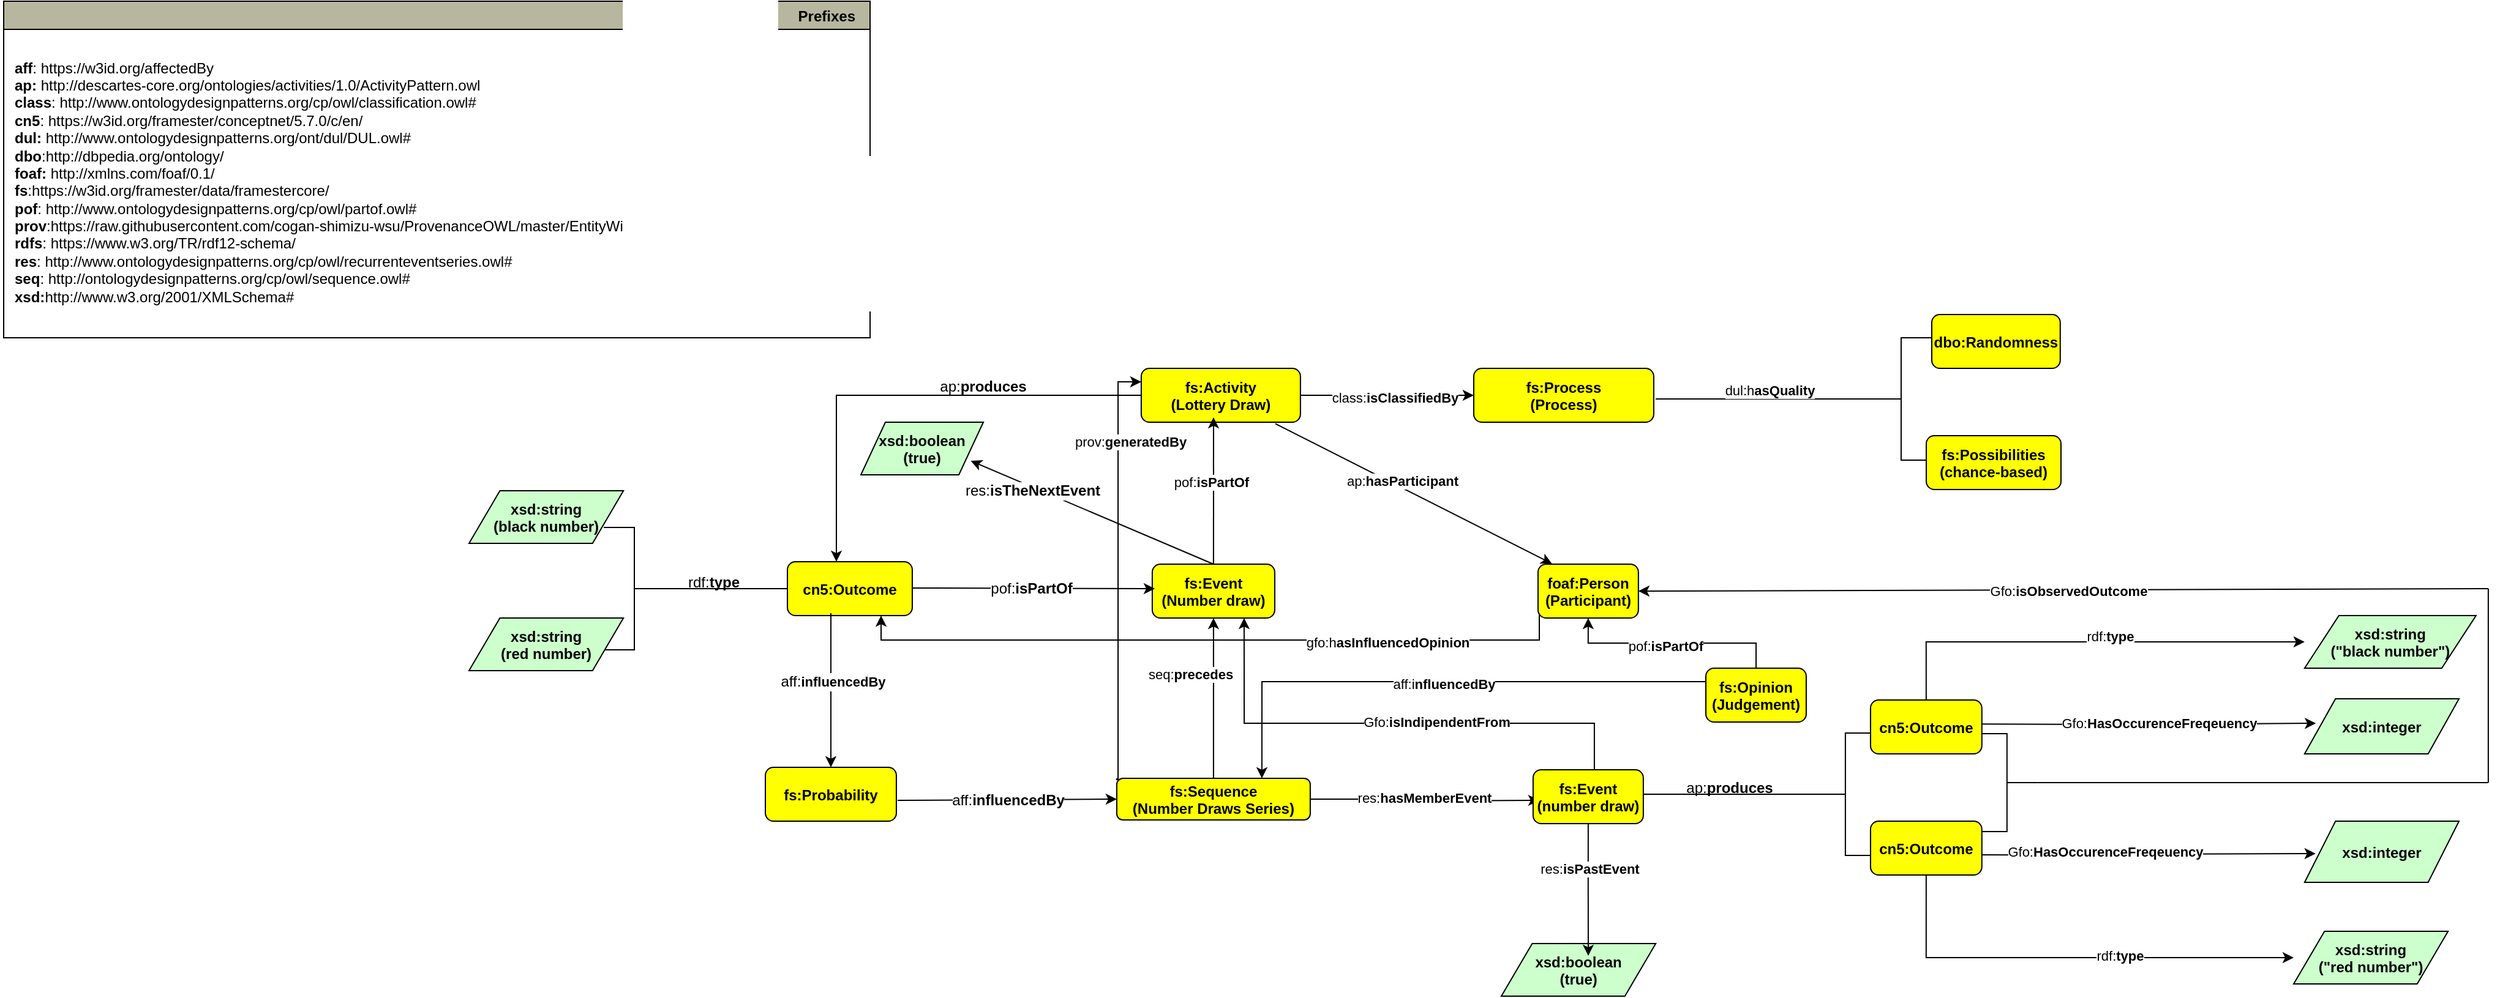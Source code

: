 <mxfile version="22.0.8" type="device">
  <diagram id="Zw8teMte6me5rYNHnaHX" name="Page-1">
    <mxGraphModel dx="1877" dy="581" grid="1" gridSize="10" guides="1" tooltips="1" connect="1" arrows="1" fold="1" page="1" pageScale="1" pageWidth="827" pageHeight="1169" math="0" shadow="0">
      <root>
        <mxCell id="0" />
        <mxCell id="1" parent="0" />
        <mxCell id="9CHXlj7oDI2Sfz7KYW_z-1" style="edgeStyle=orthogonalEdgeStyle;rounded=0;orthogonalLoop=1;jettySize=auto;html=1;" parent="1" source="9CHXlj7oDI2Sfz7KYW_z-42" target="9CHXlj7oDI2Sfz7KYW_z-9" edge="1">
          <mxGeometry relative="1" as="geometry">
            <mxPoint x="738.94" y="750" as="sourcePoint" />
          </mxGeometry>
        </mxCell>
        <mxCell id="9CHXlj7oDI2Sfz7KYW_z-2" value="class:&lt;b style=&quot;border-color: var(--border-color);&quot;&gt;isClassifiedBy&lt;/b&gt;" style="edgeLabel;html=1;align=center;verticalAlign=middle;resizable=0;points=[];" parent="9CHXlj7oDI2Sfz7KYW_z-1" vertex="1" connectable="0">
          <mxGeometry x="0.079" y="-2" relative="1" as="geometry">
            <mxPoint as="offset" />
          </mxGeometry>
        </mxCell>
        <mxCell id="9CHXlj7oDI2Sfz7KYW_z-3" value="fs:Event&#xa;(Number draw)" style="graphMlID=n4;shape=rect;rounded=1;arcsize=30;fillColor=#ffff00;strokeColor=#000000;strokeWidth=1.0;fontStyle=1" parent="1" vertex="1">
          <mxGeometry x="687.95" y="800" width="100" height="44" as="geometry" />
        </mxCell>
        <mxCell id="9CHXlj7oDI2Sfz7KYW_z-4" style="edgeStyle=orthogonalEdgeStyle;rounded=0;orthogonalLoop=1;jettySize=auto;html=1;exitX=0;exitY=0.5;exitDx=0;exitDy=0;entryX=0.75;entryY=1;entryDx=0;entryDy=0;" parent="1" source="9CHXlj7oDI2Sfz7KYW_z-8" target="9CHXlj7oDI2Sfz7KYW_z-37" edge="1">
          <mxGeometry relative="1" as="geometry">
            <mxPoint x="810" y="820" as="targetPoint" />
            <Array as="points">
              <mxPoint x="1004" y="862" />
              <mxPoint x="467" y="862" />
            </Array>
          </mxGeometry>
        </mxCell>
        <mxCell id="9CHXlj7oDI2Sfz7KYW_z-5" value="gfo:h&lt;b&gt;asInfluencedOpinion&lt;/b&gt;" style="edgeLabel;html=1;align=center;verticalAlign=middle;resizable=0;points=[];" parent="9CHXlj7oDI2Sfz7KYW_z-4" vertex="1" connectable="0">
          <mxGeometry x="0.079" y="2" relative="1" as="geometry">
            <mxPoint x="158" as="offset" />
          </mxGeometry>
        </mxCell>
        <mxCell id="9CHXlj7oDI2Sfz7KYW_z-8" value="foaf:Person&#xa;(Participant)" style="graphMlID=n4;shape=rect;rounded=1;arcsize=30;fillColor=#ffff00;strokeColor=#000000;strokeWidth=1.0;fontStyle=1" parent="1" vertex="1">
          <mxGeometry x="1002.96" y="800" width="81.968" height="44" as="geometry" />
        </mxCell>
        <mxCell id="9CHXlj7oDI2Sfz7KYW_z-9" value="fs:Process&#xa;(Process)" style="graphMlID=n4;shape=rect;rounded=1;arcsize=30;fillColor=#ffff00;strokeColor=#000000;strokeWidth=1.0;fontStyle=1" parent="1" vertex="1">
          <mxGeometry x="950.44" y="640" width="147.01" height="44" as="geometry" />
        </mxCell>
        <mxCell id="9CHXlj7oDI2Sfz7KYW_z-10" value="fs:Probability" style="graphMlID=n4;shape=rect;rounded=1;arcsize=30;fillColor=#ffff00;strokeColor=#000000;strokeWidth=1.0;fontStyle=1" parent="1" vertex="1">
          <mxGeometry x="372" y="966" width="106.97" height="44" as="geometry" />
        </mxCell>
        <mxCell id="9CHXlj7oDI2Sfz7KYW_z-13" style="edgeStyle=orthogonalEdgeStyle;rounded=0;orthogonalLoop=1;jettySize=auto;html=1;exitX=0.5;exitY=0;exitDx=0;exitDy=0;entryX=0.5;entryY=1;entryDx=0;entryDy=0;" parent="1" source="9CHXlj7oDI2Sfz7KYW_z-17" target="9CHXlj7oDI2Sfz7KYW_z-3" edge="1">
          <mxGeometry relative="1" as="geometry" />
        </mxCell>
        <mxCell id="9CHXlj7oDI2Sfz7KYW_z-14" value="seq:&lt;b&gt;precedes&lt;/b&gt;" style="edgeLabel;html=1;align=center;verticalAlign=middle;resizable=0;points=[];" parent="9CHXlj7oDI2Sfz7KYW_z-13" vertex="1" connectable="0">
          <mxGeometry x="0.049" y="3" relative="1" as="geometry">
            <mxPoint x="-16" y="-17" as="offset" />
          </mxGeometry>
        </mxCell>
        <mxCell id="9CHXlj7oDI2Sfz7KYW_z-15" style="edgeStyle=orthogonalEdgeStyle;rounded=0;orthogonalLoop=1;jettySize=auto;html=1;exitX=1;exitY=0.5;exitDx=0;exitDy=0;" parent="1" source="9CHXlj7oDI2Sfz7KYW_z-17" edge="1">
          <mxGeometry relative="1" as="geometry">
            <mxPoint x="1003.94" y="993.0" as="targetPoint" />
          </mxGeometry>
        </mxCell>
        <mxCell id="9CHXlj7oDI2Sfz7KYW_z-16" value="res:&lt;b style=&quot;border-color: var(--border-color);&quot;&gt;hasMemberEvent&lt;/b&gt;" style="edgeLabel;html=1;align=center;verticalAlign=middle;resizable=0;points=[];" parent="9CHXlj7oDI2Sfz7KYW_z-15" vertex="1" connectable="0">
          <mxGeometry x="-0.021" y="1" relative="1" as="geometry">
            <mxPoint as="offset" />
          </mxGeometry>
        </mxCell>
        <mxCell id="M7dF_7UTcZpXlqOXVH3X-3" style="edgeStyle=orthogonalEdgeStyle;rounded=0;orthogonalLoop=1;jettySize=auto;html=1;exitX=0;exitY=0;exitDx=0;exitDy=0;entryX=0;entryY=0.25;entryDx=0;entryDy=0;" parent="1" source="9CHXlj7oDI2Sfz7KYW_z-17" target="9CHXlj7oDI2Sfz7KYW_z-42" edge="1">
          <mxGeometry relative="1" as="geometry">
            <Array as="points">
              <mxPoint x="660" y="976" />
              <mxPoint x="660" y="651" />
            </Array>
          </mxGeometry>
        </mxCell>
        <mxCell id="M7dF_7UTcZpXlqOXVH3X-4" value="prov:&lt;b&gt;generatedBy&lt;/b&gt;" style="edgeLabel;html=1;align=center;verticalAlign=middle;resizable=0;points=[];" parent="M7dF_7UTcZpXlqOXVH3X-3" vertex="1" connectable="0">
          <mxGeometry x="0.237" y="1" relative="1" as="geometry">
            <mxPoint x="11" y="-64" as="offset" />
          </mxGeometry>
        </mxCell>
        <mxCell id="J0pF6A9lKTDRSyntQVaE-2" style="edgeStyle=orthogonalEdgeStyle;rounded=0;orthogonalLoop=1;jettySize=auto;html=1;exitX=0;exitY=0.25;exitDx=0;exitDy=0;entryX=0.75;entryY=0;entryDx=0;entryDy=0;" parent="1" source="J0pF6A9lKTDRSyntQVaE-1" target="9CHXlj7oDI2Sfz7KYW_z-17" edge="1">
          <mxGeometry relative="1" as="geometry" />
        </mxCell>
        <mxCell id="J0pF6A9lKTDRSyntQVaE-3" value="aff:i&lt;b&gt;nfluencedBy&lt;/b&gt;" style="edgeLabel;html=1;align=center;verticalAlign=middle;resizable=0;points=[];" parent="J0pF6A9lKTDRSyntQVaE-2" vertex="1" connectable="0">
          <mxGeometry x="-0.028" y="2" relative="1" as="geometry">
            <mxPoint as="offset" />
          </mxGeometry>
        </mxCell>
        <mxCell id="9CHXlj7oDI2Sfz7KYW_z-17" value="fs:Sequence&#xa;(Number Draws Series)" style="graphMlID=n4;shape=rect;rounded=1;arcsize=30;fillColor=#ffff00;strokeColor=#000000;strokeWidth=1.0;fontStyle=1" parent="1" vertex="1">
          <mxGeometry x="658.94" y="975" width="158.02" height="34" as="geometry" />
        </mxCell>
        <mxCell id="9CHXlj7oDI2Sfz7KYW_z-18" value="xsd:integer" style="graphMlID=n6;shape=parallelogram;fillColor=#ccffcc;strokeColor=#000000;strokeWidth=1.0;fontStyle=1" parent="1" vertex="1">
          <mxGeometry x="1628.94" y="1010" width="126.09" height="50" as="geometry" />
        </mxCell>
        <mxCell id="9CHXlj7oDI2Sfz7KYW_z-19" style="edgeStyle=orthogonalEdgeStyle;rounded=0;orthogonalLoop=1;jettySize=auto;html=1;exitX=0.5;exitY=0;exitDx=0;exitDy=0;entryX=0.75;entryY=1;entryDx=0;entryDy=0;" parent="1" target="9CHXlj7oDI2Sfz7KYW_z-3" edge="1">
          <mxGeometry relative="1" as="geometry">
            <Array as="points">
              <mxPoint x="1048.94" y="968" />
              <mxPoint x="1048.94" y="930" />
              <mxPoint x="762.94" y="930" />
            </Array>
            <mxPoint x="1044.925" y="968" as="sourcePoint" />
          </mxGeometry>
        </mxCell>
        <mxCell id="9CHXlj7oDI2Sfz7KYW_z-20" value="Gfo:&lt;b style=&quot;border-color: var(--border-color);&quot;&gt;isIndipendentFrom&lt;/b&gt;" style="edgeLabel;html=1;align=center;verticalAlign=middle;resizable=0;points=[];" parent="9CHXlj7oDI2Sfz7KYW_z-19" vertex="1" connectable="0">
          <mxGeometry x="-0.171" y="-1" relative="1" as="geometry">
            <mxPoint as="offset" />
          </mxGeometry>
        </mxCell>
        <mxCell id="9CHXlj7oDI2Sfz7KYW_z-22" value="xsd:integer" style="graphMlID=n6;shape=parallelogram;fillColor=#ccffcc;strokeColor=#000000;strokeWidth=1.0;fontStyle=1" parent="1" vertex="1">
          <mxGeometry x="1628.94" y="910" width="126.09" height="45" as="geometry" />
        </mxCell>
        <mxCell id="9CHXlj7oDI2Sfz7KYW_z-23" style="rounded=0;orthogonalLoop=1;jettySize=auto;html=1;exitX=0;exitY=0.5;exitDx=0;exitDy=0;exitPerimeter=0;edgeStyle=orthogonalEdgeStyle;strokeColor=none;" parent="1" source="9CHXlj7oDI2Sfz7KYW_z-48" edge="1">
          <mxGeometry relative="1" as="geometry">
            <mxPoint x="1248.94" y="980" as="targetPoint" />
          </mxGeometry>
        </mxCell>
        <mxCell id="9CHXlj7oDI2Sfz7KYW_z-24" value="" style="strokeWidth=1;html=1;shape=mxgraph.flowchart.annotation_2;align=left;labelPosition=right;pointerEvents=1;direction=west;" parent="1" vertex="1">
          <mxGeometry x="1360.91" y="938.5" width="50" height="80" as="geometry" />
        </mxCell>
        <mxCell id="9CHXlj7oDI2Sfz7KYW_z-25" value="" style="endArrow=none;html=1;rounded=0;strokeWidth=1;entryX=1;entryY=0.5;entryDx=0;entryDy=0;entryPerimeter=0;" parent="1" target="9CHXlj7oDI2Sfz7KYW_z-36" edge="1">
          <mxGeometry relative="1" as="geometry">
            <mxPoint x="1778.94" y="820" as="sourcePoint" />
            <mxPoint x="1778.94" y="976" as="targetPoint" />
          </mxGeometry>
        </mxCell>
        <mxCell id="9CHXlj7oDI2Sfz7KYW_z-26" value="" style="endArrow=classic;html=1;rounded=0;entryX=1;entryY=0.5;entryDx=0;entryDy=0;strokeWidth=1;" parent="1" target="9CHXlj7oDI2Sfz7KYW_z-8" edge="1">
          <mxGeometry width="50" height="50" relative="1" as="geometry">
            <mxPoint x="1778.94" y="820" as="sourcePoint" />
            <mxPoint x="1128.94" y="830" as="targetPoint" />
          </mxGeometry>
        </mxCell>
        <mxCell id="9CHXlj7oDI2Sfz7KYW_z-27" value="Gfo:&lt;b&gt;isO&lt;/b&gt;&lt;b style=&quot;border-color: var(--border-color);&quot;&gt;bservedOutcome&lt;/b&gt;" style="edgeLabel;html=1;align=center;verticalAlign=middle;resizable=0;points=[];" parent="9CHXlj7oDI2Sfz7KYW_z-26" vertex="1" connectable="0">
          <mxGeometry x="-0.012" y="1" relative="1" as="geometry">
            <mxPoint as="offset" />
          </mxGeometry>
        </mxCell>
        <mxCell id="9CHXlj7oDI2Sfz7KYW_z-28" value="Prefixes" style="graphMlID=n0;shape=swimlane;startSize=23;fillColor=#b7b69e;strokeColor=#000000;strokeWidth=1.0;align=right;spacingRight=10;fontStyle=1" parent="1" vertex="1">
          <mxGeometry x="-250" y="340" width="707.5" height="275" as="geometry" />
        </mxCell>
        <mxCell id="9CHXlj7oDI2Sfz7KYW_z-29" value="&lt;div style=&quot;text-align: left;&quot;&gt;&lt;b&gt;aff&lt;/b&gt;:&amp;nbsp;https://w3id.org/affectedBy&lt;/div&gt;&lt;div style=&quot;text-align: left;&quot;&gt;&lt;b&gt;ap:&amp;nbsp;&lt;/b&gt;http://descartes-core.org/ontologies/activities/1.0/ActivityPattern.owl&lt;/div&gt;&lt;div style=&quot;text-align: left;&quot;&gt;&lt;b style=&quot;font-weight: bold; background-color: initial;&quot;&gt;class&lt;/b&gt;&lt;span style=&quot;font-weight: normal; background-color: initial;&quot;&gt;: http://www.ontologydesignpatterns.org/cp/owl/classification.owl#&lt;/span&gt;&lt;/div&gt;&lt;div style=&quot;text-align: left;&quot;&gt;&lt;span style=&quot;background-color: initial;&quot;&gt;&lt;b&gt;cn5&lt;/b&gt;&lt;/span&gt;&lt;span style=&quot;font-weight: normal; background-color: initial;&quot;&gt;:&amp;nbsp;&lt;/span&gt;&lt;span style=&quot;background-color: initial;&quot;&gt;https:​/​/​w3id.​org/​framester/​conceptnet/​5.​7.​0/​c/​en/​&lt;/span&gt;&lt;/div&gt;&lt;div style=&quot;text-align: left;&quot;&gt;&lt;span style=&quot;background-color: initial;&quot;&gt;&lt;b&gt;dul:&lt;/b&gt;&lt;/span&gt;&lt;span style=&quot;font-weight: normal; background-color: initial;&quot;&gt;&amp;nbsp;&lt;/span&gt;&lt;span style=&quot;background-color: initial;&quot;&gt;http://www.ontologydesignpatterns.org/ont/dul/DUL.owl#&lt;/span&gt;&lt;/div&gt;&lt;div style=&quot;text-align: left;&quot;&gt;&lt;span style=&quot;background-color: initial;&quot;&gt;&lt;b&gt;dbo&lt;/b&gt;:&lt;/span&gt;&lt;span style=&quot;background-color: initial;&quot;&gt;http://dbpedia.org/ontology/&lt;/span&gt;&lt;/div&gt;&lt;div style=&quot;text-align: left;&quot;&gt;&lt;span style=&quot;background-color: initial;&quot;&gt;&lt;b&gt;foaf:&amp;nbsp;&lt;/b&gt;&lt;/span&gt;&lt;span style=&quot;background-color: initial;&quot;&gt;http://xmlns.com/foaf/0.1/&lt;/span&gt;&lt;/div&gt;&lt;div style=&quot;text-align: left;&quot;&gt;&lt;span style=&quot;background-color: initial;&quot;&gt;&lt;b&gt;fs&lt;/b&gt;:&lt;/span&gt;&lt;span style=&quot;background-color: initial; text-align: center;&quot;&gt;https://w3id.org/framester/data/framestercore/&lt;/span&gt;&lt;/div&gt;&lt;div style=&quot;text-align: left;&quot;&gt;&lt;span style=&quot;background-color: initial;&quot;&gt;&lt;b&gt;pof&lt;/b&gt;:&amp;nbsp;&lt;/span&gt;&lt;span style=&quot;background-color: initial;&quot;&gt;http://www.ontologydesignpatterns.org/cp/owl/partof.owl#&lt;/span&gt;&lt;/div&gt;&lt;div style=&quot;text-align: left;&quot;&gt;&lt;span style=&quot;background-color: initial;&quot;&gt;&lt;b&gt;prov&lt;/b&gt;:&lt;/span&gt;&lt;span style=&quot;background-color: initial;&quot;&gt;https://raw.githubusercontent.com/cogan-shimizu-wsu/ProvenanceOWL/master/EntityWithProvenanceOntologyPattern.owl#&amp;nbsp;&lt;/span&gt;&lt;/div&gt;&lt;div style=&quot;text-align: left;&quot;&gt;&lt;span style=&quot;background-color: initial;&quot;&gt;&lt;b&gt;rdfs&lt;/b&gt;:&amp;nbsp;&lt;/span&gt;&lt;span style=&quot;background-color: initial;&quot;&gt;https://www.w3.org/TR/rdf12-schema/&lt;/span&gt;&lt;/div&gt;&lt;div style=&quot;text-align: left;&quot;&gt;&lt;span style=&quot;background-color: initial;&quot;&gt;&lt;b&gt;res&lt;/b&gt;:&amp;nbsp;&lt;/span&gt;&lt;span style=&quot;background-color: initial;&quot;&gt;http://www.ontologydesignpatterns.org/cp/owl/recurrenteventseries.owl#&amp;nbsp;&lt;/span&gt;&lt;/div&gt;&lt;div style=&quot;text-align: left;&quot;&gt;&lt;span style=&quot;background-color: initial;&quot;&gt;&lt;b&gt;seq&lt;/b&gt;:&amp;nbsp;&lt;/span&gt;&lt;span style=&quot;background-color: initial;&quot;&gt;http://ontologydesignpatterns.org/cp/owl/sequence.owl#&lt;/span&gt;&lt;/div&gt;&lt;div style=&quot;text-align: left;&quot;&gt;&lt;span style=&quot;background-color: initial;&quot;&gt;&lt;b&gt;xsd:&lt;/b&gt;&lt;/span&gt;&lt;span style=&quot;background-color: initial;&quot;&gt;http://www.w3.org/2001/XMLSchema#&lt;/span&gt;&lt;/div&gt;&lt;div style=&quot;text-align: left;&quot;&gt;&lt;b style=&quot;background-color: initial;&quot;&gt;&lt;br&gt;&lt;/b&gt;&lt;/div&gt;" style="text;html=1;align=center;verticalAlign=middle;resizable=0;points=[];autosize=1;strokeColor=none;fillColor=none;" parent="9CHXlj7oDI2Sfz7KYW_z-28" vertex="1">
          <mxGeometry x="-2.5" y="40" width="710" height="230" as="geometry" />
        </mxCell>
        <mxCell id="9CHXlj7oDI2Sfz7KYW_z-30" style="edgeStyle=orthogonalEdgeStyle;rounded=0;orthogonalLoop=1;jettySize=auto;html=1;exitX=1;exitY=0.5;exitDx=0;exitDy=0;entryX=0.073;entryY=0.498;entryDx=0;entryDy=0;entryPerimeter=0;" parent="1" edge="1">
          <mxGeometry relative="1" as="geometry">
            <mxPoint x="1360.908" y="930.6" as="sourcePoint" />
            <mxPoint x="1638.145" y="930.01" as="targetPoint" />
          </mxGeometry>
        </mxCell>
        <mxCell id="9CHXlj7oDI2Sfz7KYW_z-31" value="Gfo:&lt;b style=&quot;border-color: var(--border-color);&quot;&gt;HasOccurenceFreqeuency&lt;/b&gt;" style="edgeLabel;html=1;align=center;verticalAlign=middle;resizable=0;points=[];" parent="9CHXlj7oDI2Sfz7KYW_z-30" vertex="1" connectable="0">
          <mxGeometry x="-0.248" y="2" relative="1" as="geometry">
            <mxPoint x="44" y="1" as="offset" />
          </mxGeometry>
        </mxCell>
        <mxCell id="9CHXlj7oDI2Sfz7KYW_z-34" style="edgeStyle=orthogonalEdgeStyle;rounded=0;orthogonalLoop=1;jettySize=auto;html=1;exitX=1;exitY=0.5;exitDx=0;exitDy=0;entryX=0.073;entryY=0.498;entryDx=0;entryDy=0;entryPerimeter=0;" parent="1" edge="1">
          <mxGeometry relative="1" as="geometry">
            <mxPoint x="1360.91" y="1037.5" as="sourcePoint" />
            <mxPoint x="1637.91" y="1036.5" as="targetPoint" />
          </mxGeometry>
        </mxCell>
        <mxCell id="9CHXlj7oDI2Sfz7KYW_z-35" value="Gfo:&lt;b style=&quot;border-color: var(--border-color);&quot;&gt;HasOccurenceFreqeuency&lt;/b&gt;" style="edgeLabel;html=1;align=center;verticalAlign=middle;resizable=0;points=[];" parent="9CHXlj7oDI2Sfz7KYW_z-34" vertex="1" connectable="0">
          <mxGeometry x="-0.248" y="2" relative="1" as="geometry">
            <mxPoint y="-1" as="offset" />
          </mxGeometry>
        </mxCell>
        <mxCell id="9CHXlj7oDI2Sfz7KYW_z-36" value="" style="line;strokeWidth=1;html=1;" parent="1" vertex="1">
          <mxGeometry x="1410.91" y="973.5" width="368.03" height="10" as="geometry" />
        </mxCell>
        <mxCell id="9CHXlj7oDI2Sfz7KYW_z-37" value="cn5:Outcome" style="graphMlID=n4;shape=rect;rounded=1;arcsize=30;fillColor=#ffff00;strokeColor=#000000;strokeWidth=1.0;fontStyle=1" parent="1" vertex="1">
          <mxGeometry x="390" y="798" width="101.97" height="44" as="geometry" />
        </mxCell>
        <mxCell id="9CHXlj7oDI2Sfz7KYW_z-39" value="" style="strokeWidth=1;html=1;shape=mxgraph.flowchart.annotation_2;align=left;labelPosition=right;pointerEvents=1;direction=west;" parent="1" vertex="1">
          <mxGeometry x="240" y="770" width="50" height="100" as="geometry" />
        </mxCell>
        <mxCell id="9CHXlj7oDI2Sfz7KYW_z-41" value="ap:&lt;b&gt;produces&lt;/b&gt;" style="text;html=1;strokeColor=none;fillColor=none;align=center;verticalAlign=middle;whiteSpace=wrap;rounded=0;" parent="1" vertex="1">
          <mxGeometry x="520" y="640" width="60" height="30" as="geometry" />
        </mxCell>
        <mxCell id="joAxUdwlwtSYphTkRd9--6" style="edgeStyle=orthogonalEdgeStyle;rounded=0;orthogonalLoop=1;jettySize=auto;html=1;exitX=0;exitY=0.5;exitDx=0;exitDy=0;entryX=0.75;entryY=0;entryDx=0;entryDy=0;" parent="1" source="9CHXlj7oDI2Sfz7KYW_z-42" edge="1">
          <mxGeometry relative="1" as="geometry">
            <mxPoint x="642.46" y="662" as="sourcePoint" />
            <mxPoint x="429.997" y="798" as="targetPoint" />
            <Array as="points">
              <mxPoint x="430" y="662" />
            </Array>
          </mxGeometry>
        </mxCell>
        <mxCell id="9CHXlj7oDI2Sfz7KYW_z-42" value="fs:Activity&#xa;(Lottery Draw)" style="graphMlID=n4;shape=rect;rounded=1;arcsize=30;fillColor=#ffff00;strokeColor=#000000;strokeWidth=1.0;fontStyle=1" parent="1" vertex="1">
          <mxGeometry x="678.94" y="640" width="130" height="44" as="geometry" />
        </mxCell>
        <mxCell id="9CHXlj7oDI2Sfz7KYW_z-43" style="edgeStyle=orthogonalEdgeStyle;rounded=0;orthogonalLoop=1;jettySize=auto;html=1;exitX=0.5;exitY=0;exitDx=0;exitDy=0;entryX=0.454;entryY=0.909;entryDx=0;entryDy=0;entryPerimeter=0;" parent="1" source="9CHXlj7oDI2Sfz7KYW_z-3" target="9CHXlj7oDI2Sfz7KYW_z-42" edge="1">
          <mxGeometry relative="1" as="geometry" />
        </mxCell>
        <mxCell id="9CHXlj7oDI2Sfz7KYW_z-44" value="pof:&lt;b&gt;isPartOf&lt;/b&gt;" style="edgeLabel;html=1;align=center;verticalAlign=middle;resizable=0;points=[];" parent="9CHXlj7oDI2Sfz7KYW_z-43" vertex="1" connectable="0">
          <mxGeometry x="0.113" y="2" relative="1" as="geometry">
            <mxPoint as="offset" />
          </mxGeometry>
        </mxCell>
        <mxCell id="9CHXlj7oDI2Sfz7KYW_z-45" value="" style="endArrow=classic;html=1;textDirection=ltr;rounded=0;exitX=0.348;exitY=0.955;exitDx=0;exitDy=0;exitPerimeter=0;" parent="1" source="9CHXlj7oDI2Sfz7KYW_z-37" target="9CHXlj7oDI2Sfz7KYW_z-10" edge="1">
          <mxGeometry width="50" height="50" relative="1" as="geometry">
            <mxPoint x="646.89" y="850" as="sourcePoint" />
            <mxPoint x="478.94" y="960" as="targetPoint" />
          </mxGeometry>
        </mxCell>
        <mxCell id="9CHXlj7oDI2Sfz7KYW_z-46" value="aff:&lt;span style=&quot;font-size: 11px;&quot;&gt;&lt;b&gt;influencedBy&lt;/b&gt;&lt;/span&gt;" style="text;html=1;align=center;verticalAlign=middle;resizable=0;points=[];labelBackgroundColor=#ffffff;rotation=0;" parent="9CHXlj7oDI2Sfz7KYW_z-45" vertex="1" connectable="0">
          <mxGeometry x="-0.221" relative="1" as="geometry">
            <mxPoint x="1" y="7" as="offset" />
          </mxGeometry>
        </mxCell>
        <mxCell id="9CHXlj7oDI2Sfz7KYW_z-47" value="" style="rounded=0;orthogonalLoop=1;jettySize=auto;html=1;exitX=0;exitY=0.5;exitDx=0;exitDy=0;exitPerimeter=0;edgeStyle=orthogonalEdgeStyle;strokeColor=none;" parent="1" source="9CHXlj7oDI2Sfz7KYW_z-60" target="9CHXlj7oDI2Sfz7KYW_z-48" edge="1">
          <mxGeometry relative="1" as="geometry">
            <mxPoint x="1248.94" y="980" as="targetPoint" />
            <mxPoint x="1410.94" y="979" as="sourcePoint" />
          </mxGeometry>
        </mxCell>
        <mxCell id="9CHXlj7oDI2Sfz7KYW_z-48" value="" style="strokeWidth=1;html=1;shape=mxgraph.flowchart.annotation_2;align=left;labelPosition=right;pointerEvents=1;direction=east;" parent="1" vertex="1">
          <mxGeometry x="1228.94" y="938" width="50" height="100" as="geometry" />
        </mxCell>
        <mxCell id="9CHXlj7oDI2Sfz7KYW_z-49" value="" style="line;strokeWidth=1;html=1;" parent="1" vertex="1">
          <mxGeometry x="1085.94" y="978" width="145.51" height="20" as="geometry" />
        </mxCell>
        <mxCell id="9CHXlj7oDI2Sfz7KYW_z-50" value="ap:&lt;b style=&quot;border-color: var(--border-color);&quot;&gt;produces&lt;/b&gt;" style="text;html=1;align=center;verticalAlign=middle;resizable=0;points=[];autosize=1;strokeColor=none;fillColor=none;" parent="1" vertex="1">
          <mxGeometry x="1113.94" y="968" width="90" height="30" as="geometry" />
        </mxCell>
        <mxCell id="9CHXlj7oDI2Sfz7KYW_z-51" value="" style="endArrow=classic;html=1;textDirection=ltr;rounded=0;entryX=0.139;entryY=-0.009;entryDx=0;entryDy=0;entryPerimeter=0;exitX=0.842;exitY=1.027;exitDx=0;exitDy=0;exitPerimeter=0;" parent="1" source="9CHXlj7oDI2Sfz7KYW_z-42" target="9CHXlj7oDI2Sfz7KYW_z-8" edge="1">
          <mxGeometry width="50" height="50" relative="1" as="geometry">
            <mxPoint x="788.94" y="700" as="sourcePoint" />
            <mxPoint x="936.89" y="700" as="targetPoint" />
          </mxGeometry>
        </mxCell>
        <mxCell id="9CHXlj7oDI2Sfz7KYW_z-52" value="ap:&lt;b&gt;hasParticipant&lt;/b&gt;" style="edgeLabel;html=1;align=center;verticalAlign=middle;resizable=0;points=[];" parent="9CHXlj7oDI2Sfz7KYW_z-51" vertex="1" connectable="0">
          <mxGeometry x="-0.107" y="5" relative="1" as="geometry">
            <mxPoint as="offset" />
          </mxGeometry>
        </mxCell>
        <mxCell id="RzpL3l_7pE4UGMKXfCOK-16" style="edgeStyle=orthogonalEdgeStyle;rounded=0;orthogonalLoop=1;jettySize=auto;html=1;exitX=0.5;exitY=0;exitDx=0;exitDy=0;entryX=0;entryY=0.5;entryDx=0;entryDy=0;" parent="1" source="9CHXlj7oDI2Sfz7KYW_z-59" target="RzpL3l_7pE4UGMKXfCOK-15" edge="1">
          <mxGeometry relative="1" as="geometry" />
        </mxCell>
        <mxCell id="RzpL3l_7pE4UGMKXfCOK-19" value="rdf:&lt;b&gt;type&lt;/b&gt;" style="edgeLabel;html=1;align=center;verticalAlign=middle;resizable=0;points=[];" parent="RzpL3l_7pE4UGMKXfCOK-16" vertex="1" connectable="0">
          <mxGeometry x="0.114" y="1" relative="1" as="geometry">
            <mxPoint x="-1" y="-4" as="offset" />
          </mxGeometry>
        </mxCell>
        <mxCell id="9CHXlj7oDI2Sfz7KYW_z-59" value="cn5:Outcome" style="graphMlID=n4;shape=rect;rounded=1;arcsize=30;fillColor=#ffff00;strokeColor=#000000;strokeWidth=1.0;fontStyle=1" parent="1" vertex="1">
          <mxGeometry x="1274.47" y="911" width="90.91" height="44" as="geometry" />
        </mxCell>
        <mxCell id="9CHXlj7oDI2Sfz7KYW_z-61" value="" style="rounded=0;orthogonalLoop=1;jettySize=auto;html=1;exitX=0;exitY=0.5;exitDx=0;exitDy=0;exitPerimeter=0;edgeStyle=orthogonalEdgeStyle;strokeColor=none;" parent="1" source="9CHXlj7oDI2Sfz7KYW_z-24" target="9CHXlj7oDI2Sfz7KYW_z-60" edge="1">
          <mxGeometry relative="1" as="geometry">
            <mxPoint x="1279" y="988" as="targetPoint" />
            <mxPoint x="1411" y="979" as="sourcePoint" />
          </mxGeometry>
        </mxCell>
        <mxCell id="RzpL3l_7pE4UGMKXfCOK-24" style="edgeStyle=orthogonalEdgeStyle;rounded=0;orthogonalLoop=1;jettySize=auto;html=1;exitX=0.5;exitY=1;exitDx=0;exitDy=0;entryX=0;entryY=0.5;entryDx=0;entryDy=0;" parent="1" source="9CHXlj7oDI2Sfz7KYW_z-60" target="RzpL3l_7pE4UGMKXfCOK-23" edge="1">
          <mxGeometry relative="1" as="geometry" />
        </mxCell>
        <mxCell id="RzpL3l_7pE4UGMKXfCOK-25" value="rdf:&lt;b&gt;type&lt;/b&gt;" style="edgeLabel;html=1;align=center;verticalAlign=middle;resizable=0;points=[];" parent="RzpL3l_7pE4UGMKXfCOK-24" vertex="1" connectable="0">
          <mxGeometry x="0.223" y="2" relative="1" as="geometry">
            <mxPoint as="offset" />
          </mxGeometry>
        </mxCell>
        <mxCell id="9CHXlj7oDI2Sfz7KYW_z-60" value="cn5:Outcome" style="graphMlID=n4;shape=rect;rounded=1;arcsize=30;fillColor=#ffff00;strokeColor=#000000;strokeWidth=1.0;fontStyle=1" parent="1" vertex="1">
          <mxGeometry x="1274.47" y="1010" width="90.91" height="44" as="geometry" />
        </mxCell>
        <mxCell id="9CHXlj7oDI2Sfz7KYW_z-63" value="fs:Event&#xa;(number draw)" style="graphMlID=n4;shape=rect;rounded=1;arcsize=30;fillColor=#ffff00;strokeColor=#000000;strokeWidth=1.0;fontStyle=1" parent="1" vertex="1">
          <mxGeometry x="998.94" y="968" width="90" height="44" as="geometry" />
        </mxCell>
        <mxCell id="9CHXlj7oDI2Sfz7KYW_z-68" value="" style="endArrow=classic;html=1;textDirection=ltr;rounded=0;entryX=0;entryY=0.5;entryDx=0;entryDy=0;" parent="1" target="9CHXlj7oDI2Sfz7KYW_z-17" edge="1">
          <mxGeometry width="50" height="50" relative="1" as="geometry">
            <mxPoint x="480" y="993" as="sourcePoint" />
            <mxPoint x="640" y="990" as="targetPoint" />
          </mxGeometry>
        </mxCell>
        <mxCell id="9CHXlj7oDI2Sfz7KYW_z-69" value="aff:&lt;b&gt;influencedBy&lt;/b&gt;" style="text;html=1;align=center;verticalAlign=middle;resizable=0;points=[];labelBackgroundColor=#ffffff;rotation=0;" parent="9CHXlj7oDI2Sfz7KYW_z-68" vertex="1" connectable="0">
          <mxGeometry x="-0.221" relative="1" as="geometry">
            <mxPoint x="19.95" as="offset" />
          </mxGeometry>
        </mxCell>
        <mxCell id="RzpL3l_7pE4UGMKXfCOK-11" value="" style="line;strokeWidth=1;html=1;" parent="1" vertex="1">
          <mxGeometry x="290" y="815" width="100" height="10" as="geometry" />
        </mxCell>
        <mxCell id="RzpL3l_7pE4UGMKXfCOK-12" value="rdf:&lt;b&gt;type&lt;/b&gt;" style="text;html=1;strokeColor=none;fillColor=none;align=center;verticalAlign=middle;whiteSpace=wrap;rounded=0;" parent="1" vertex="1">
          <mxGeometry x="300" y="800" width="60" height="30" as="geometry" />
        </mxCell>
        <mxCell id="RzpL3l_7pE4UGMKXfCOK-13" value="xsd:string&#xa;(black number)" style="graphMlID=n6;shape=parallelogram;fillColor=#ccffcc;strokeColor=#000000;strokeWidth=1.0;fontStyle=1" parent="1" vertex="1">
          <mxGeometry x="130" y="740" width="126.095" height="43" as="geometry" />
        </mxCell>
        <mxCell id="RzpL3l_7pE4UGMKXfCOK-14" value="xsd:string&#xa;(red number)" style="graphMlID=n6;shape=parallelogram;fillColor=#ccffcc;strokeColor=#000000;strokeWidth=1.0;fontStyle=1" parent="1" vertex="1">
          <mxGeometry x="130" y="844" width="126.095" height="43" as="geometry" />
        </mxCell>
        <mxCell id="RzpL3l_7pE4UGMKXfCOK-15" value="xsd:string&#xa;(&quot;black number&quot;)" style="graphMlID=n6;shape=parallelogram;fillColor=#ccffcc;strokeColor=#000000;strokeWidth=1.0;fontStyle=1" parent="1" vertex="1">
          <mxGeometry x="1628.94" y="842" width="140" height="43" as="geometry" />
        </mxCell>
        <mxCell id="RzpL3l_7pE4UGMKXfCOK-23" value="xsd:string&#xa;(&quot;red number&quot;)" style="graphMlID=n6;shape=parallelogram;fillColor=#ccffcc;strokeColor=#000000;strokeWidth=1.0;fontStyle=1" parent="1" vertex="1">
          <mxGeometry x="1620" y="1100" width="126.095" height="43" as="geometry" />
        </mxCell>
        <mxCell id="joAxUdwlwtSYphTkRd9--4" style="edgeStyle=orthogonalEdgeStyle;rounded=0;orthogonalLoop=1;jettySize=auto;html=1;exitX=0.5;exitY=0;exitDx=0;exitDy=0;entryX=0.5;entryY=1;entryDx=0;entryDy=0;" parent="1" source="J0pF6A9lKTDRSyntQVaE-1" target="9CHXlj7oDI2Sfz7KYW_z-8" edge="1">
          <mxGeometry relative="1" as="geometry" />
        </mxCell>
        <mxCell id="joAxUdwlwtSYphTkRd9--5" value="pof:&lt;b style=&quot;border-color: var(--border-color);&quot;&gt;isPartOf&lt;/b&gt;" style="edgeLabel;html=1;align=center;verticalAlign=middle;resizable=0;points=[];" parent="joAxUdwlwtSYphTkRd9--4" vertex="1" connectable="0">
          <mxGeometry x="0.059" y="2" relative="1" as="geometry">
            <mxPoint as="offset" />
          </mxGeometry>
        </mxCell>
        <mxCell id="J0pF6A9lKTDRSyntQVaE-1" value="fs:Opinion&#xa;(Judgement)" style="graphMlID=n4;shape=rect;rounded=1;arcsize=30;fillColor=#ffff00;strokeColor=#000000;strokeWidth=1.0;fontStyle=1" parent="1" vertex="1">
          <mxGeometry x="1140" y="885" width="81.968" height="44" as="geometry" />
        </mxCell>
        <mxCell id="joAxUdwlwtSYphTkRd9--10" value="" style="endArrow=classic;html=1;textDirection=ltr;rounded=0;" parent="1" edge="1">
          <mxGeometry width="50" height="50" relative="1" as="geometry">
            <mxPoint x="491.97" y="819.5" as="sourcePoint" />
            <mxPoint x="690" y="820" as="targetPoint" />
          </mxGeometry>
        </mxCell>
        <mxCell id="joAxUdwlwtSYphTkRd9--11" value="pof:&lt;b&gt;isPartOf&lt;/b&gt;" style="text;html=1;align=center;verticalAlign=middle;resizable=0;points=[];labelBackgroundColor=#ffffff;rotation=0;" parent="joAxUdwlwtSYphTkRd9--10" vertex="1" connectable="0">
          <mxGeometry x="-0.221" relative="1" as="geometry">
            <mxPoint x="19.95" as="offset" />
          </mxGeometry>
        </mxCell>
        <mxCell id="9NzTIGKb-yHZweiVL87Q-2" value="" style="strokeWidth=1;html=1;shape=mxgraph.flowchart.annotation_2;align=left;labelPosition=right;pointerEvents=1;" parent="1" vertex="1">
          <mxGeometry x="1274.47" y="615" width="50" height="100" as="geometry" />
        </mxCell>
        <mxCell id="9NzTIGKb-yHZweiVL87Q-3" value="dbo:Randomness" style="graphMlID=n4;shape=rect;rounded=1;arcsize=30;fillColor=#ffff00;strokeColor=#000000;strokeWidth=1.0;fontStyle=1" parent="1" vertex="1">
          <mxGeometry x="1324.47" y="596" width="104.93" height="44" as="geometry" />
        </mxCell>
        <mxCell id="9NzTIGKb-yHZweiVL87Q-4" value="" style="line;strokeWidth=1;html=1;" parent="1" vertex="1">
          <mxGeometry x="1099" y="635" width="191" height="60" as="geometry" />
        </mxCell>
        <mxCell id="9NzTIGKb-yHZweiVL87Q-6" value="dul:h&lt;b style=&quot;border-color: var(--border-color);&quot;&gt;asQuality&lt;/b&gt;" style="edgeLabel;html=1;align=center;verticalAlign=middle;resizable=0;points=[];" parent="1" vertex="1" connectable="0">
          <mxGeometry x="1170" y="655" as="geometry">
            <mxPoint x="22" y="3" as="offset" />
          </mxGeometry>
        </mxCell>
        <mxCell id="9NzTIGKb-yHZweiVL87Q-7" value="fs:Possibilities&#xa;(chance-based)" style="graphMlID=n4;shape=rect;rounded=1;arcsize=30;fillColor=#ffff00;strokeColor=#000000;strokeWidth=1.0;fontStyle=1" parent="1" vertex="1">
          <mxGeometry x="1320" y="695" width="110" height="44" as="geometry" />
        </mxCell>
        <mxCell id="9NzTIGKb-yHZweiVL87Q-10" value="xsd:boolean&#xa;(true)" style="graphMlID=n6;shape=parallelogram;fillColor=#ccffcc;strokeColor=#000000;strokeWidth=1.0;fontStyle=1" parent="1" vertex="1">
          <mxGeometry x="450" y="684" width="100" height="43" as="geometry" />
        </mxCell>
        <mxCell id="9NzTIGKb-yHZweiVL87Q-13" value="" style="endArrow=classic;html=1;textDirection=ltr;rounded=0;entryX=0.898;entryY=0.735;entryDx=0;entryDy=0;exitX=0.5;exitY=0;exitDx=0;exitDy=0;entryPerimeter=0;" parent="1" source="9CHXlj7oDI2Sfz7KYW_z-3" target="9NzTIGKb-yHZweiVL87Q-10" edge="1">
          <mxGeometry width="50" height="50" relative="1" as="geometry">
            <mxPoint x="610" y="800" as="sourcePoint" />
            <mxPoint x="737.95" y="770" as="targetPoint" />
          </mxGeometry>
        </mxCell>
        <mxCell id="9NzTIGKb-yHZweiVL87Q-14" value="res:&lt;b&gt;isTheNextEvent&lt;/b&gt;" style="text;html=1;align=center;verticalAlign=middle;resizable=0;points=[];labelBackgroundColor=#ffffff;rotation=0;" parent="9NzTIGKb-yHZweiVL87Q-13" vertex="1" connectable="0">
          <mxGeometry x="-0.221" relative="1" as="geometry">
            <mxPoint x="-71" y="-27" as="offset" />
          </mxGeometry>
        </mxCell>
        <mxCell id="OWTpK2EfcZK1wVOOlTRi-2" value="xsd:boolean&#xa;(true)" style="graphMlID=n6;shape=parallelogram;fillColor=#ccffcc;strokeColor=#000000;strokeWidth=1.0;fontStyle=1" vertex="1" parent="1">
          <mxGeometry x="973" y="1110" width="126.095" height="43" as="geometry" />
        </mxCell>
        <mxCell id="OWTpK2EfcZK1wVOOlTRi-3" style="edgeStyle=orthogonalEdgeStyle;rounded=0;orthogonalLoop=1;jettySize=auto;html=1;exitX=0.5;exitY=1;exitDx=0;exitDy=0;entryX=0.563;entryY=0.233;entryDx=0;entryDy=0;entryPerimeter=0;" edge="1" parent="1" source="9CHXlj7oDI2Sfz7KYW_z-63" target="OWTpK2EfcZK1wVOOlTRi-2">
          <mxGeometry relative="1" as="geometry" />
        </mxCell>
        <mxCell id="OWTpK2EfcZK1wVOOlTRi-4" value="res:&lt;b&gt;isPastEvent&lt;/b&gt;" style="edgeLabel;html=1;align=center;verticalAlign=middle;resizable=0;points=[];" vertex="1" connectable="0" parent="OWTpK2EfcZK1wVOOlTRi-3">
          <mxGeometry x="-0.242" y="1" relative="1" as="geometry">
            <mxPoint y="-4" as="offset" />
          </mxGeometry>
        </mxCell>
      </root>
    </mxGraphModel>
  </diagram>
</mxfile>
